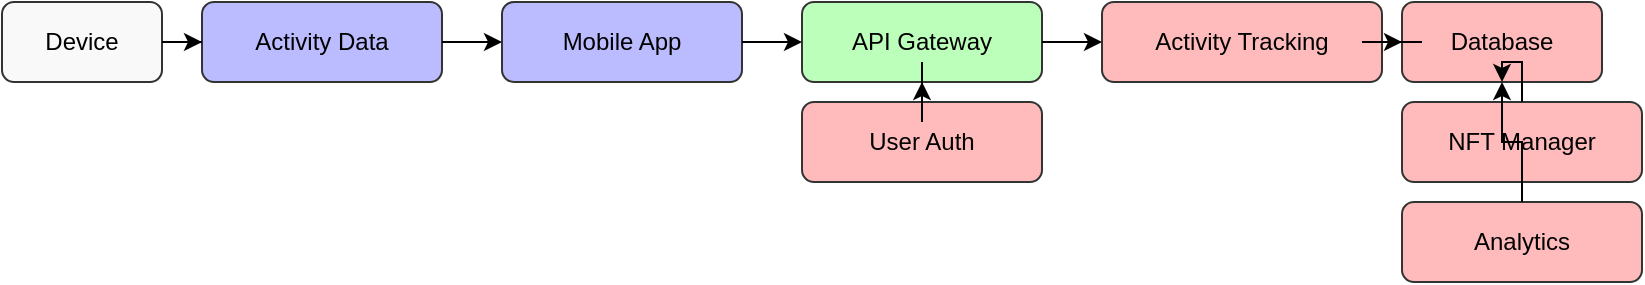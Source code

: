 <?xml version="1.0" encoding="UTF-8"?>
<mxfile version="18.1.4" type="device">
  <diagram name="Page-1" id="1">
    <mxGraphModel dx="1180" dy="808" grid="1" gridSize="10" guides="1" tooltips="1" connect="1" arrows="1" fold="1" page="1" pageScale="1" pageWidth="827" pageHeight="1169" math="0" shadow="0">
      <root>
        <mxCell id="0"/>
        <mxCell id="1" parent="0"/>
        <mxCell id="2" value="Device" style="rounded=1;whiteSpace=wrap;html=1;fillColor=#f9f9f9;strokeColor=#333333;" vertex="1" parent="1">
          <mxGeometry x="100" y="100" width="80" height="40" as="geometry"/>
        </mxCell>
        <mxCell id="3" value="Activity Data" style="rounded=1;whiteSpace=wrap;html=1;fillColor=#bbf;strokeColor=#333333;" vertex="1" parent="1">
          <mxGeometry x="200" y="100" width="120" height="40" as="geometry"/>
        </mxCell>
        <mxCell id="4" value="Mobile App" style="rounded=1;whiteSpace=wrap;html=1;fillColor=#bbf;strokeColor=#333333;" vertex="1" parent="1">
          <mxGeometry x="350" y="100" width="120" height="40" as="geometry"/>
        </mxCell>
        <mxCell id="5" value="API Gateway" style="rounded=1;whiteSpace=wrap;html=1;fillColor=#bfb;strokeColor=#333333;" vertex="1" parent="1">
          <mxGeometry x="500" y="100" width="120" height="40" as="geometry"/>
        </mxCell>
        <mxCell id="6" value="Activity Tracking" style="rounded=1;whiteSpace=wrap;html=1;fillColor=#fbb;strokeColor=#333333;" vertex="1" parent="1">
          <mxGeometry x="650" y="100" width="140" height="40" as="geometry"/>
        </mxCell>
        <mxCell id="7" value="Database" style="rounded=1;whiteSpace=wrap;html=1;fillColor=#fbb;strokeColor=#333333;" vertex="1" parent="1">
          <mxGeometry x="800" y="100" width="100" height="40" as="geometry"/>
        </mxCell>
        <mxCell id="8" value="User Auth" style="rounded=1;whiteSpace=wrap;html=1;fillColor=#fbb;strokeColor=#333333;" vertex="1" parent="1">
          <mxGeometry x="500" y="150" width="120" height="40" as="geometry"/>
        </mxCell>
        <mxCell id="9" value="NFT Manager" style="rounded=1;whiteSpace=wrap;html=1;fillColor=#fbb;strokeColor=#333333;" vertex="1" parent="1">
          <mxGeometry x="800" y="150" width="120" height="40" as="geometry"/>
        </mxCell>
        <mxCell id="10" value="Analytics" style="rounded=1;whiteSpace=wrap;html=1;fillColor=#fbb;strokeColor=#333333;" vertex="1" parent="1">
          <mxGeometry x="800" y="200" width="120" height="40" as="geometry"/>
        </mxCell>
        <mxCell id="11" style="edgeStyle=orthogonalEdgeStyle;rounded=0;orthogonalLoop=1;jettySize=auto;html=1;" edge="1" parent="1" source="2" target="3">
          <mxGeometry relative="1" as="geometry"/>
        </mxCell>
        <mxCell id="12" style="edgeStyle=orthogonalEdgeStyle;rounded=0;orthogonalLoop=1;jettySize=auto;html=1;" edge="1" parent="1" source="3" target="4">
          <mxGeometry relative="1" as="geometry"/>
        </mxCell>
        <mxCell id="13" style="edgeStyle=orthogonalEdgeStyle;rounded=0;orthogonalLoop=1;jettySize=auto;html=1;" edge="1" parent="1" source="4" target="5">
          <mxGeometry relative="1" as="geometry"/>
        </mxCell>
        <mxCell id="14" style="edgeStyle=orthogonalEdgeStyle;rounded=0;orthogonalLoop=1;jettySize=auto;html=1;" edge="1" parent="1" source="5" target="6">
          <mxGeometry relative="1" as="geometry"/>
        </mxCell>
        <mxCell id="15" style="edgeStyle=orthogonalEdgeStyle;rounded=0;orthogonalLoop=1;jettySize=auto;html=1;" edge="1" parent="1" source="6" target="7">
          <mxGeometry relative="1" as="geometry"/>
        </mxCell>
        <mxCell id="16" style="edgeStyle=orthogonalEdgeStyle;rounded=0;orthogonalLoop=1;jettySize=auto;html=1;" edge="1" parent="1" source="8" target="5">
          <mxGeometry relative="1" as="geometry"/>
        </mxCell>
        <mxCell id="17" style="edgeStyle=orthogonalEdgeStyle;rounded=0;orthogonalLoop=1;jettySize=auto;html=1;" edge="1" parent="1" source="9" target="7">
          <mxGeometry relative="1" as="geometry"/>
        </mxCell>
        <mxCell id="18" style="edgeStyle=orthogonalEdgeStyle;rounded=0;orthogonalLoop=1;jettySize=auto;html=1;" edge="1" parent="1" source="10" target="7">
          <mxGeometry relative="1" as="geometry"/>
        </mxCell>
      </root>
    </mxGraphModel>
  </diagram>
</mxfile>
